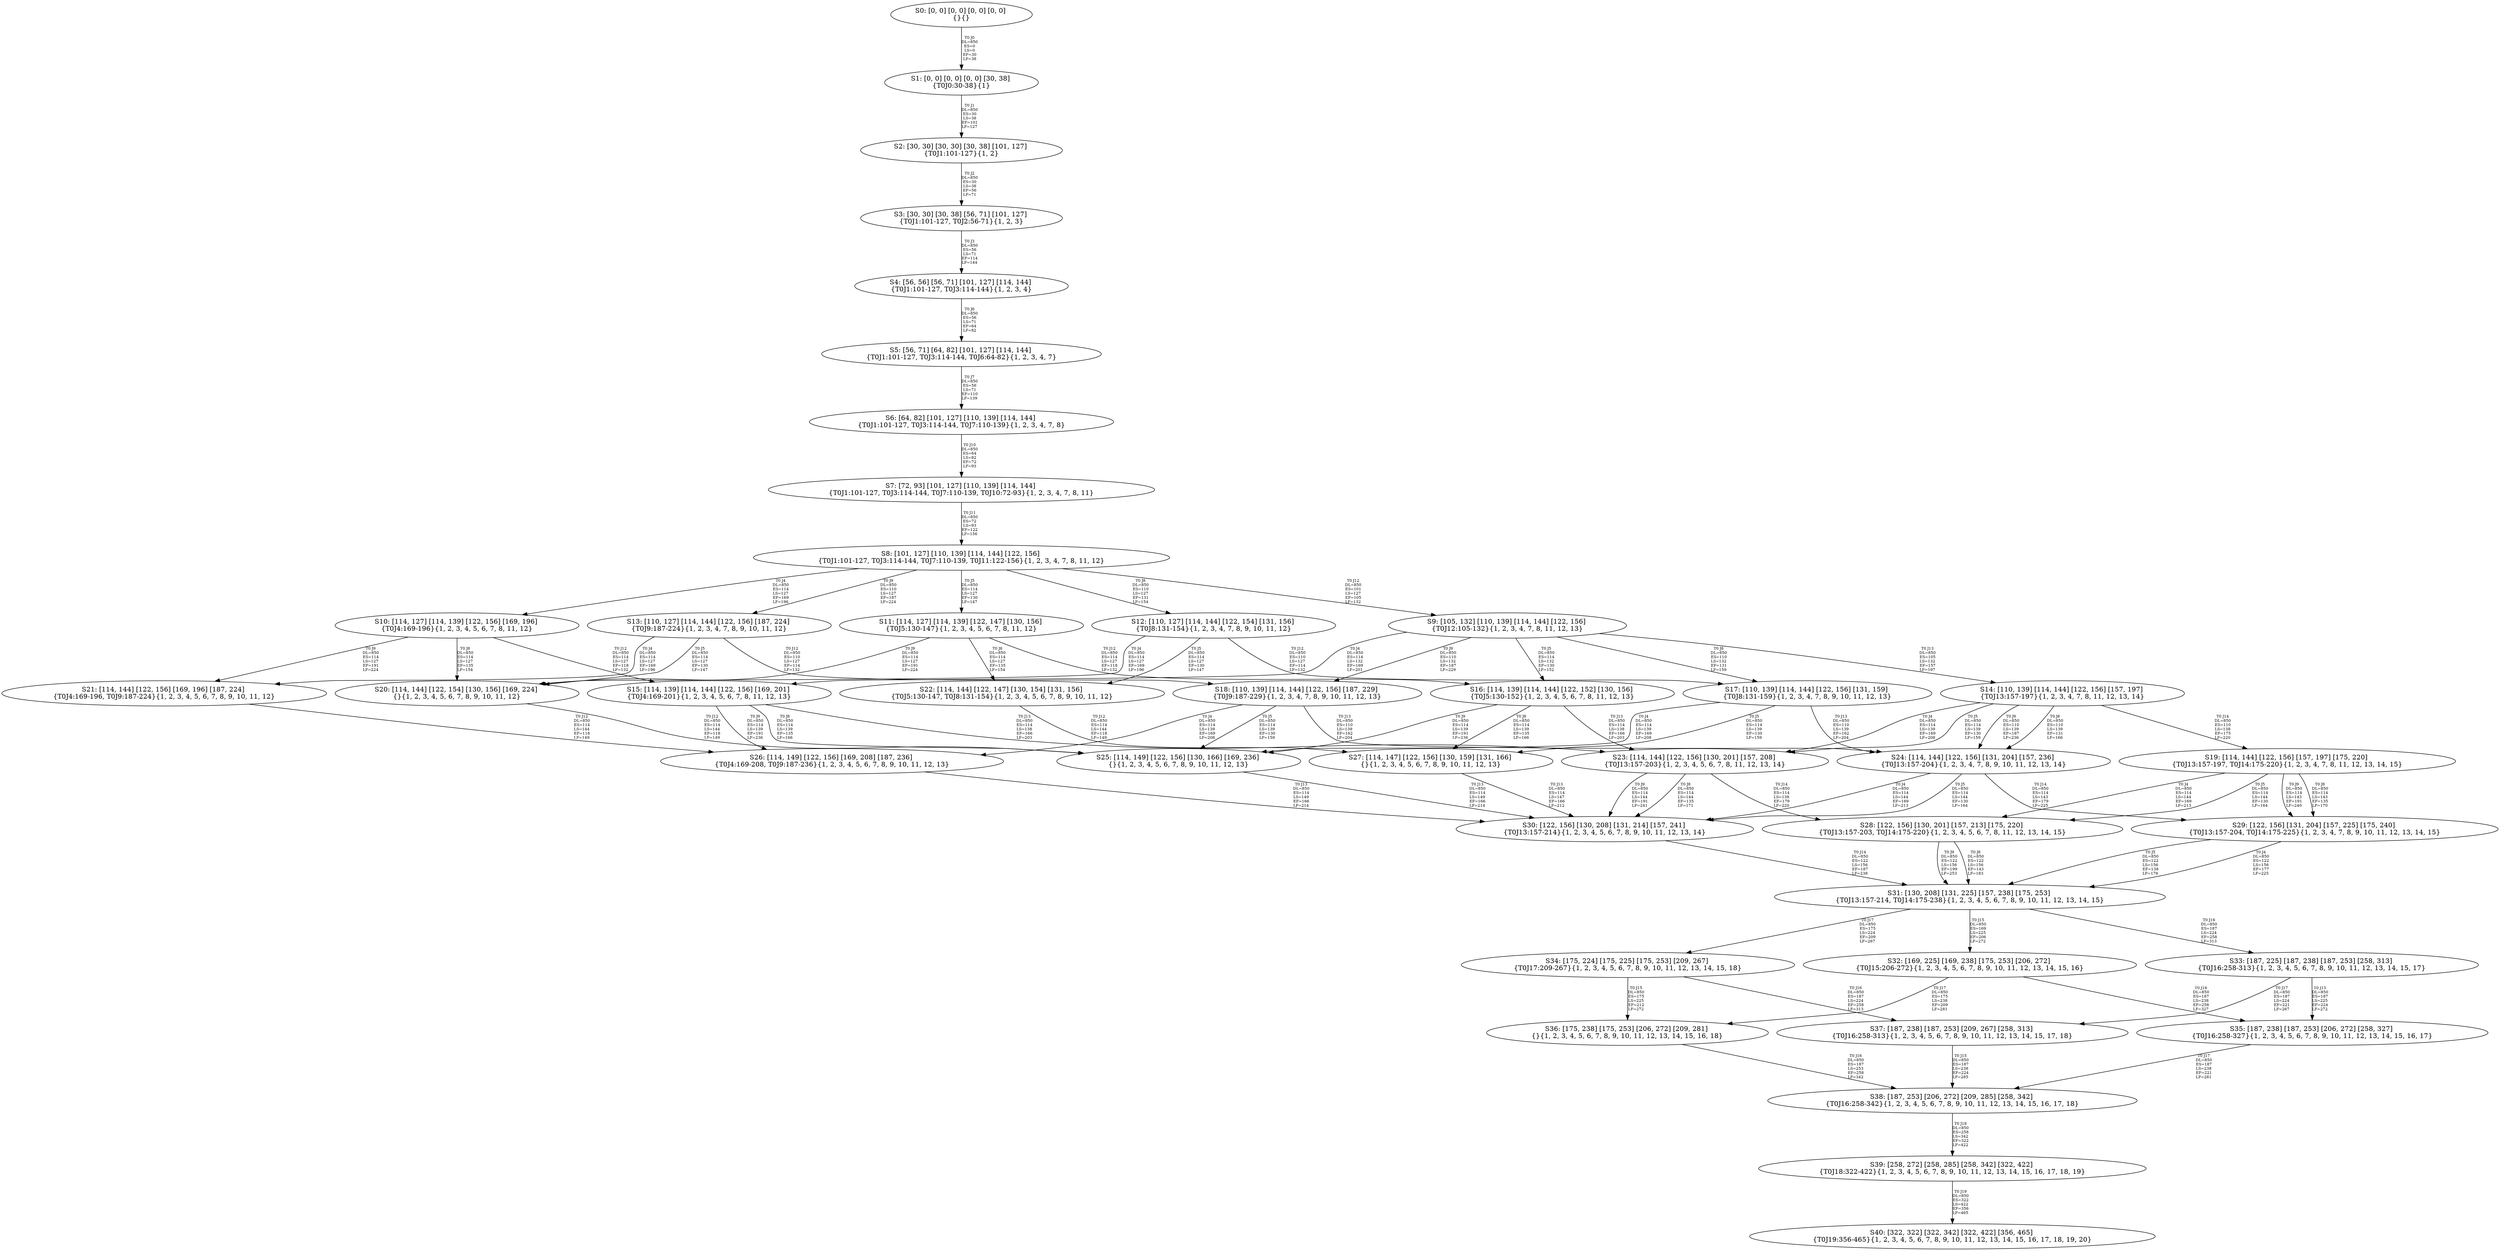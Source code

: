 digraph {
	S0[label="S0: [0, 0] [0, 0] [0, 0] [0, 0] \n{}{}"];
	S1[label="S1: [0, 0] [0, 0] [0, 0] [30, 38] \n{T0J0:30-38}{1}"];
	S2[label="S2: [30, 30] [30, 30] [30, 38] [101, 127] \n{T0J1:101-127}{1, 2}"];
	S3[label="S3: [30, 30] [30, 38] [56, 71] [101, 127] \n{T0J1:101-127, T0J2:56-71}{1, 2, 3}"];
	S4[label="S4: [56, 56] [56, 71] [101, 127] [114, 144] \n{T0J1:101-127, T0J3:114-144}{1, 2, 3, 4}"];
	S5[label="S5: [56, 71] [64, 82] [101, 127] [114, 144] \n{T0J1:101-127, T0J3:114-144, T0J6:64-82}{1, 2, 3, 4, 7}"];
	S6[label="S6: [64, 82] [101, 127] [110, 139] [114, 144] \n{T0J1:101-127, T0J3:114-144, T0J7:110-139}{1, 2, 3, 4, 7, 8}"];
	S7[label="S7: [72, 93] [101, 127] [110, 139] [114, 144] \n{T0J1:101-127, T0J3:114-144, T0J7:110-139, T0J10:72-93}{1, 2, 3, 4, 7, 8, 11}"];
	S8[label="S8: [101, 127] [110, 139] [114, 144] [122, 156] \n{T0J1:101-127, T0J3:114-144, T0J7:110-139, T0J11:122-156}{1, 2, 3, 4, 7, 8, 11, 12}"];
	S9[label="S9: [105, 132] [110, 139] [114, 144] [122, 156] \n{T0J12:105-132}{1, 2, 3, 4, 7, 8, 11, 12, 13}"];
	S10[label="S10: [114, 127] [114, 139] [122, 156] [169, 196] \n{T0J4:169-196}{1, 2, 3, 4, 5, 6, 7, 8, 11, 12}"];
	S11[label="S11: [114, 127] [114, 139] [122, 147] [130, 156] \n{T0J5:130-147}{1, 2, 3, 4, 5, 6, 7, 8, 11, 12}"];
	S12[label="S12: [110, 127] [114, 144] [122, 154] [131, 156] \n{T0J8:131-154}{1, 2, 3, 4, 7, 8, 9, 10, 11, 12}"];
	S13[label="S13: [110, 127] [114, 144] [122, 156] [187, 224] \n{T0J9:187-224}{1, 2, 3, 4, 7, 8, 9, 10, 11, 12}"];
	S14[label="S14: [110, 139] [114, 144] [122, 156] [157, 197] \n{T0J13:157-197}{1, 2, 3, 4, 7, 8, 11, 12, 13, 14}"];
	S15[label="S15: [114, 139] [114, 144] [122, 156] [169, 201] \n{T0J4:169-201}{1, 2, 3, 4, 5, 6, 7, 8, 11, 12, 13}"];
	S16[label="S16: [114, 139] [114, 144] [122, 152] [130, 156] \n{T0J5:130-152}{1, 2, 3, 4, 5, 6, 7, 8, 11, 12, 13}"];
	S17[label="S17: [110, 139] [114, 144] [122, 156] [131, 159] \n{T0J8:131-159}{1, 2, 3, 4, 7, 8, 9, 10, 11, 12, 13}"];
	S18[label="S18: [110, 139] [114, 144] [122, 156] [187, 229] \n{T0J9:187-229}{1, 2, 3, 4, 7, 8, 9, 10, 11, 12, 13}"];
	S19[label="S19: [114, 144] [122, 156] [157, 197] [175, 220] \n{T0J13:157-197, T0J14:175-220}{1, 2, 3, 4, 7, 8, 11, 12, 13, 14, 15}"];
	S20[label="S20: [114, 144] [122, 154] [130, 156] [169, 224] \n{}{1, 2, 3, 4, 5, 6, 7, 8, 9, 10, 11, 12}"];
	S21[label="S21: [114, 144] [122, 156] [169, 196] [187, 224] \n{T0J4:169-196, T0J9:187-224}{1, 2, 3, 4, 5, 6, 7, 8, 9, 10, 11, 12}"];
	S22[label="S22: [114, 144] [122, 147] [130, 154] [131, 156] \n{T0J5:130-147, T0J8:131-154}{1, 2, 3, 4, 5, 6, 7, 8, 9, 10, 11, 12}"];
	S23[label="S23: [114, 144] [122, 156] [130, 201] [157, 208] \n{T0J13:157-203}{1, 2, 3, 4, 5, 6, 7, 8, 11, 12, 13, 14}"];
	S24[label="S24: [114, 144] [122, 156] [131, 204] [157, 236] \n{T0J13:157-204}{1, 2, 3, 4, 7, 8, 9, 10, 11, 12, 13, 14}"];
	S25[label="S25: [114, 149] [122, 156] [130, 166] [169, 236] \n{}{1, 2, 3, 4, 5, 6, 7, 8, 9, 10, 11, 12, 13}"];
	S26[label="S26: [114, 149] [122, 156] [169, 208] [187, 236] \n{T0J4:169-208, T0J9:187-236}{1, 2, 3, 4, 5, 6, 7, 8, 9, 10, 11, 12, 13}"];
	S27[label="S27: [114, 147] [122, 156] [130, 159] [131, 166] \n{}{1, 2, 3, 4, 5, 6, 7, 8, 9, 10, 11, 12, 13}"];
	S28[label="S28: [122, 156] [130, 201] [157, 213] [175, 220] \n{T0J13:157-203, T0J14:175-220}{1, 2, 3, 4, 5, 6, 7, 8, 11, 12, 13, 14, 15}"];
	S29[label="S29: [122, 156] [131, 204] [157, 225] [175, 240] \n{T0J13:157-204, T0J14:175-225}{1, 2, 3, 4, 7, 8, 9, 10, 11, 12, 13, 14, 15}"];
	S30[label="S30: [122, 156] [130, 208] [131, 214] [157, 241] \n{T0J13:157-214}{1, 2, 3, 4, 5, 6, 7, 8, 9, 10, 11, 12, 13, 14}"];
	S31[label="S31: [130, 208] [131, 225] [157, 238] [175, 253] \n{T0J13:157-214, T0J14:175-238}{1, 2, 3, 4, 5, 6, 7, 8, 9, 10, 11, 12, 13, 14, 15}"];
	S32[label="S32: [169, 225] [169, 238] [175, 253] [206, 272] \n{T0J15:206-272}{1, 2, 3, 4, 5, 6, 7, 8, 9, 10, 11, 12, 13, 14, 15, 16}"];
	S33[label="S33: [187, 225] [187, 238] [187, 253] [258, 313] \n{T0J16:258-313}{1, 2, 3, 4, 5, 6, 7, 8, 9, 10, 11, 12, 13, 14, 15, 17}"];
	S34[label="S34: [175, 224] [175, 225] [175, 253] [209, 267] \n{T0J17:209-267}{1, 2, 3, 4, 5, 6, 7, 8, 9, 10, 11, 12, 13, 14, 15, 18}"];
	S35[label="S35: [187, 238] [187, 253] [206, 272] [258, 327] \n{T0J16:258-327}{1, 2, 3, 4, 5, 6, 7, 8, 9, 10, 11, 12, 13, 14, 15, 16, 17}"];
	S36[label="S36: [175, 238] [175, 253] [206, 272] [209, 281] \n{}{1, 2, 3, 4, 5, 6, 7, 8, 9, 10, 11, 12, 13, 14, 15, 16, 18}"];
	S37[label="S37: [187, 238] [187, 253] [209, 267] [258, 313] \n{T0J16:258-313}{1, 2, 3, 4, 5, 6, 7, 8, 9, 10, 11, 12, 13, 14, 15, 17, 18}"];
	S38[label="S38: [187, 253] [206, 272] [209, 285] [258, 342] \n{T0J16:258-342}{1, 2, 3, 4, 5, 6, 7, 8, 9, 10, 11, 12, 13, 14, 15, 16, 17, 18}"];
	S39[label="S39: [258, 272] [258, 285] [258, 342] [322, 422] \n{T0J18:322-422}{1, 2, 3, 4, 5, 6, 7, 8, 9, 10, 11, 12, 13, 14, 15, 16, 17, 18, 19}"];
	S40[label="S40: [322, 322] [322, 342] [322, 422] [356, 465] \n{T0J19:356-465}{1, 2, 3, 4, 5, 6, 7, 8, 9, 10, 11, 12, 13, 14, 15, 16, 17, 18, 19, 20}"];
	S0 -> S1[label="T0 J0\nDL=850\nES=0\nLS=0\nEF=30\nLF=38",fontsize=8];
	S1 -> S2[label="T0 J1\nDL=850\nES=30\nLS=38\nEF=101\nLF=127",fontsize=8];
	S2 -> S3[label="T0 J2\nDL=850\nES=30\nLS=38\nEF=56\nLF=71",fontsize=8];
	S3 -> S4[label="T0 J3\nDL=850\nES=56\nLS=71\nEF=114\nLF=144",fontsize=8];
	S4 -> S5[label="T0 J6\nDL=850\nES=56\nLS=71\nEF=64\nLF=82",fontsize=8];
	S5 -> S6[label="T0 J7\nDL=850\nES=56\nLS=71\nEF=110\nLF=139",fontsize=8];
	S6 -> S7[label="T0 J10\nDL=850\nES=64\nLS=82\nEF=72\nLF=93",fontsize=8];
	S7 -> S8[label="T0 J11\nDL=850\nES=72\nLS=93\nEF=122\nLF=156",fontsize=8];
	S8 -> S10[label="T0 J4\nDL=850\nES=114\nLS=127\nEF=169\nLF=196",fontsize=8];
	S8 -> S11[label="T0 J5\nDL=850\nES=114\nLS=127\nEF=130\nLF=147",fontsize=8];
	S8 -> S12[label="T0 J8\nDL=850\nES=110\nLS=127\nEF=131\nLF=154",fontsize=8];
	S8 -> S13[label="T0 J9\nDL=850\nES=110\nLS=127\nEF=187\nLF=224",fontsize=8];
	S8 -> S9[label="T0 J12\nDL=850\nES=101\nLS=127\nEF=105\nLF=132",fontsize=8];
	S9 -> S15[label="T0 J4\nDL=850\nES=114\nLS=132\nEF=169\nLF=201",fontsize=8];
	S9 -> S16[label="T0 J5\nDL=850\nES=114\nLS=132\nEF=130\nLF=152",fontsize=8];
	S9 -> S17[label="T0 J8\nDL=850\nES=110\nLS=132\nEF=131\nLF=159",fontsize=8];
	S9 -> S18[label="T0 J9\nDL=850\nES=110\nLS=132\nEF=187\nLF=229",fontsize=8];
	S9 -> S14[label="T0 J13\nDL=850\nES=105\nLS=132\nEF=157\nLF=197",fontsize=8];
	S10 -> S20[label="T0 J8\nDL=850\nES=114\nLS=127\nEF=135\nLF=154",fontsize=8];
	S10 -> S21[label="T0 J9\nDL=850\nES=114\nLS=127\nEF=191\nLF=224",fontsize=8];
	S10 -> S15[label="T0 J12\nDL=850\nES=114\nLS=127\nEF=118\nLF=132",fontsize=8];
	S11 -> S22[label="T0 J8\nDL=850\nES=114\nLS=127\nEF=135\nLF=154",fontsize=8];
	S11 -> S20[label="T0 J9\nDL=850\nES=114\nLS=127\nEF=191\nLF=224",fontsize=8];
	S11 -> S16[label="T0 J12\nDL=850\nES=114\nLS=127\nEF=118\nLF=132",fontsize=8];
	S12 -> S20[label="T0 J4\nDL=850\nES=114\nLS=127\nEF=169\nLF=196",fontsize=8];
	S12 -> S22[label="T0 J5\nDL=850\nES=114\nLS=127\nEF=130\nLF=147",fontsize=8];
	S12 -> S17[label="T0 J12\nDL=850\nES=110\nLS=127\nEF=114\nLF=132",fontsize=8];
	S13 -> S21[label="T0 J4\nDL=850\nES=114\nLS=127\nEF=169\nLF=196",fontsize=8];
	S13 -> S20[label="T0 J5\nDL=850\nES=114\nLS=127\nEF=130\nLF=147",fontsize=8];
	S13 -> S18[label="T0 J12\nDL=850\nES=110\nLS=127\nEF=114\nLF=132",fontsize=8];
	S14 -> S23[label="T0 J4\nDL=850\nES=114\nLS=139\nEF=169\nLF=208",fontsize=8];
	S14 -> S23[label="T0 J5\nDL=850\nES=114\nLS=139\nEF=130\nLF=159",fontsize=8];
	S14 -> S24[label="T0 J8\nDL=850\nES=110\nLS=139\nEF=131\nLF=166",fontsize=8];
	S14 -> S24[label="T0 J9\nDL=850\nES=110\nLS=139\nEF=187\nLF=236",fontsize=8];
	S14 -> S19[label="T0 J14\nDL=850\nES=110\nLS=138\nEF=175\nLF=220",fontsize=8];
	S15 -> S25[label="T0 J8\nDL=850\nES=114\nLS=139\nEF=135\nLF=166",fontsize=8];
	S15 -> S26[label="T0 J9\nDL=850\nES=114\nLS=139\nEF=191\nLF=236",fontsize=8];
	S15 -> S23[label="T0 J13\nDL=850\nES=114\nLS=138\nEF=166\nLF=203",fontsize=8];
	S16 -> S27[label="T0 J8\nDL=850\nES=114\nLS=139\nEF=135\nLF=166",fontsize=8];
	S16 -> S25[label="T0 J9\nDL=850\nES=114\nLS=139\nEF=191\nLF=236",fontsize=8];
	S16 -> S23[label="T0 J13\nDL=850\nES=114\nLS=138\nEF=166\nLF=203",fontsize=8];
	S17 -> S25[label="T0 J4\nDL=850\nES=114\nLS=139\nEF=169\nLF=208",fontsize=8];
	S17 -> S27[label="T0 J5\nDL=850\nES=114\nLS=139\nEF=130\nLF=159",fontsize=8];
	S17 -> S24[label="T0 J13\nDL=850\nES=110\nLS=139\nEF=162\nLF=204",fontsize=8];
	S18 -> S26[label="T0 J4\nDL=850\nES=114\nLS=139\nEF=169\nLF=208",fontsize=8];
	S18 -> S25[label="T0 J5\nDL=850\nES=114\nLS=139\nEF=130\nLF=159",fontsize=8];
	S18 -> S24[label="T0 J13\nDL=850\nES=110\nLS=139\nEF=162\nLF=204",fontsize=8];
	S19 -> S28[label="T0 J4\nDL=850\nES=114\nLS=144\nEF=169\nLF=213",fontsize=8];
	S19 -> S28[label="T0 J5\nDL=850\nES=114\nLS=144\nEF=130\nLF=164",fontsize=8];
	S19 -> S29[label="T0 J8\nDL=850\nES=114\nLS=143\nEF=135\nLF=170",fontsize=8];
	S19 -> S29[label="T0 J9\nDL=850\nES=114\nLS=143\nEF=191\nLF=240",fontsize=8];
	S20 -> S25[label="T0 J12\nDL=850\nES=114\nLS=144\nEF=118\nLF=149",fontsize=8];
	S21 -> S26[label="T0 J12\nDL=850\nES=114\nLS=144\nEF=118\nLF=149",fontsize=8];
	S22 -> S27[label="T0 J12\nDL=850\nES=114\nLS=144\nEF=118\nLF=149",fontsize=8];
	S23 -> S30[label="T0 J8\nDL=850\nES=114\nLS=144\nEF=135\nLF=171",fontsize=8];
	S23 -> S30[label="T0 J9\nDL=850\nES=114\nLS=144\nEF=191\nLF=241",fontsize=8];
	S23 -> S28[label="T0 J14\nDL=850\nES=114\nLS=138\nEF=179\nLF=220",fontsize=8];
	S24 -> S30[label="T0 J4\nDL=850\nES=114\nLS=144\nEF=169\nLF=213",fontsize=8];
	S24 -> S30[label="T0 J5\nDL=850\nES=114\nLS=144\nEF=130\nLF=164",fontsize=8];
	S24 -> S29[label="T0 J14\nDL=850\nES=114\nLS=143\nEF=179\nLF=225",fontsize=8];
	S25 -> S30[label="T0 J13\nDL=850\nES=114\nLS=149\nEF=166\nLF=214",fontsize=8];
	S26 -> S30[label="T0 J13\nDL=850\nES=114\nLS=149\nEF=166\nLF=214",fontsize=8];
	S27 -> S30[label="T0 J13\nDL=850\nES=114\nLS=147\nEF=166\nLF=212",fontsize=8];
	S28 -> S31[label="T0 J8\nDL=850\nES=122\nLS=156\nEF=143\nLF=183",fontsize=8];
	S28 -> S31[label="T0 J9\nDL=850\nES=122\nLS=156\nEF=199\nLF=253",fontsize=8];
	S29 -> S31[label="T0 J4\nDL=850\nES=122\nLS=156\nEF=177\nLF=225",fontsize=8];
	S29 -> S31[label="T0 J5\nDL=850\nES=122\nLS=156\nEF=138\nLF=176",fontsize=8];
	S30 -> S31[label="T0 J14\nDL=850\nES=122\nLS=156\nEF=187\nLF=238",fontsize=8];
	S31 -> S32[label="T0 J15\nDL=850\nES=169\nLS=225\nEF=206\nLF=272",fontsize=8];
	S31 -> S33[label="T0 J16\nDL=850\nES=187\nLS=224\nEF=258\nLF=313",fontsize=8];
	S31 -> S34[label="T0 J17\nDL=850\nES=175\nLS=224\nEF=209\nLF=267",fontsize=8];
	S32 -> S35[label="T0 J16\nDL=850\nES=187\nLS=238\nEF=258\nLF=327",fontsize=8];
	S32 -> S36[label="T0 J17\nDL=850\nES=175\nLS=238\nEF=209\nLF=281",fontsize=8];
	S33 -> S35[label="T0 J15\nDL=850\nES=187\nLS=225\nEF=224\nLF=272",fontsize=8];
	S33 -> S37[label="T0 J17\nDL=850\nES=187\nLS=224\nEF=221\nLF=267",fontsize=8];
	S34 -> S36[label="T0 J15\nDL=850\nES=175\nLS=225\nEF=212\nLF=272",fontsize=8];
	S34 -> S37[label="T0 J16\nDL=850\nES=187\nLS=224\nEF=258\nLF=313",fontsize=8];
	S35 -> S38[label="T0 J17\nDL=850\nES=187\nLS=238\nEF=221\nLF=281",fontsize=8];
	S36 -> S38[label="T0 J16\nDL=850\nES=187\nLS=253\nEF=258\nLF=342",fontsize=8];
	S37 -> S38[label="T0 J15\nDL=850\nES=187\nLS=238\nEF=224\nLF=285",fontsize=8];
	S38 -> S39[label="T0 J18\nDL=850\nES=258\nLS=342\nEF=322\nLF=422",fontsize=8];
	S39 -> S40[label="T0 J19\nDL=850\nES=322\nLS=422\nEF=356\nLF=465",fontsize=8];
}
